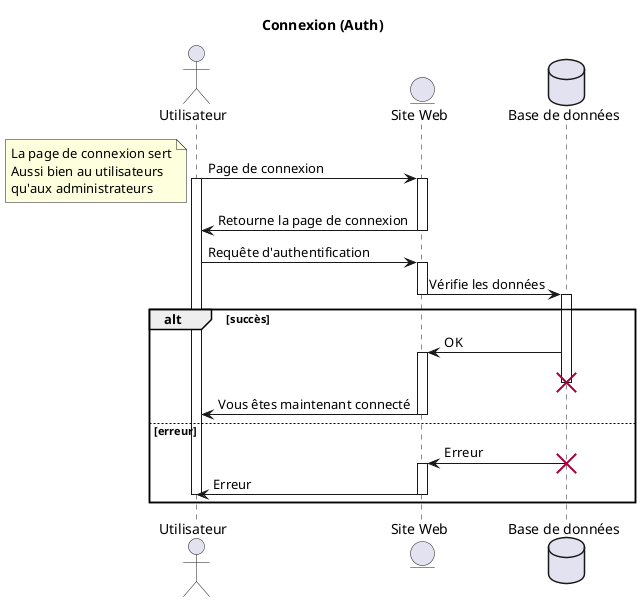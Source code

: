 @startuml
'https://plantuml.com/sequence-diagram

title Connexion (Auth)

actor Utilisateur as u
entity "Site Web" as www
database "Base de données" as db

u -> www: Page de connexion
    activate u
    activate www
    note left : La page de connexion sert\nAussi bien au utilisateurs\nqu'aux administrateurs
u <- www: Retourne la page de connexion
    deactivate www
u -> www: Requête d'authentification
    activate www
www -> db: Vérifie les données
    deactivate www
    activate db
'' CONNEXION ''
alt succès
    www <- db: OK
        activate www
        destroy db
    u <- www: Vous êtes maintenant connecté
        deactivate www
else erreur
    www <- db: Erreur
        destroy db
        activate www
    u <- www: Erreur
        deactivate www
        deactivate u
end


@enduml